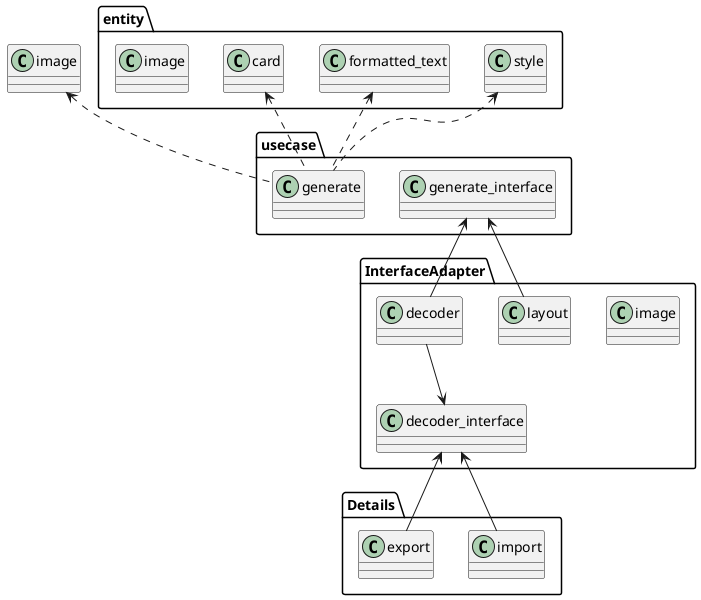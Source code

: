 @startuml
top to bottom direction
package entity {
    class card
    class formatted_text
    class image
    class style
}

package usecase {
    class generate
    class generate_interface
}

package InterfaceAdapter{
    class image
    class layout
    class decoder
    class decoder_interface
}

package Details {
    class import
    class export
}

generate .up.> card
generate .up.> formatted_text
generate .up.> image
generate .up.> style
layout -up-> generate_interface
decoder -up-> generate_interface
decoder -down-> decoder_interface
import -up-> decoder_interface
export -up-> decoder_interface
@enduml